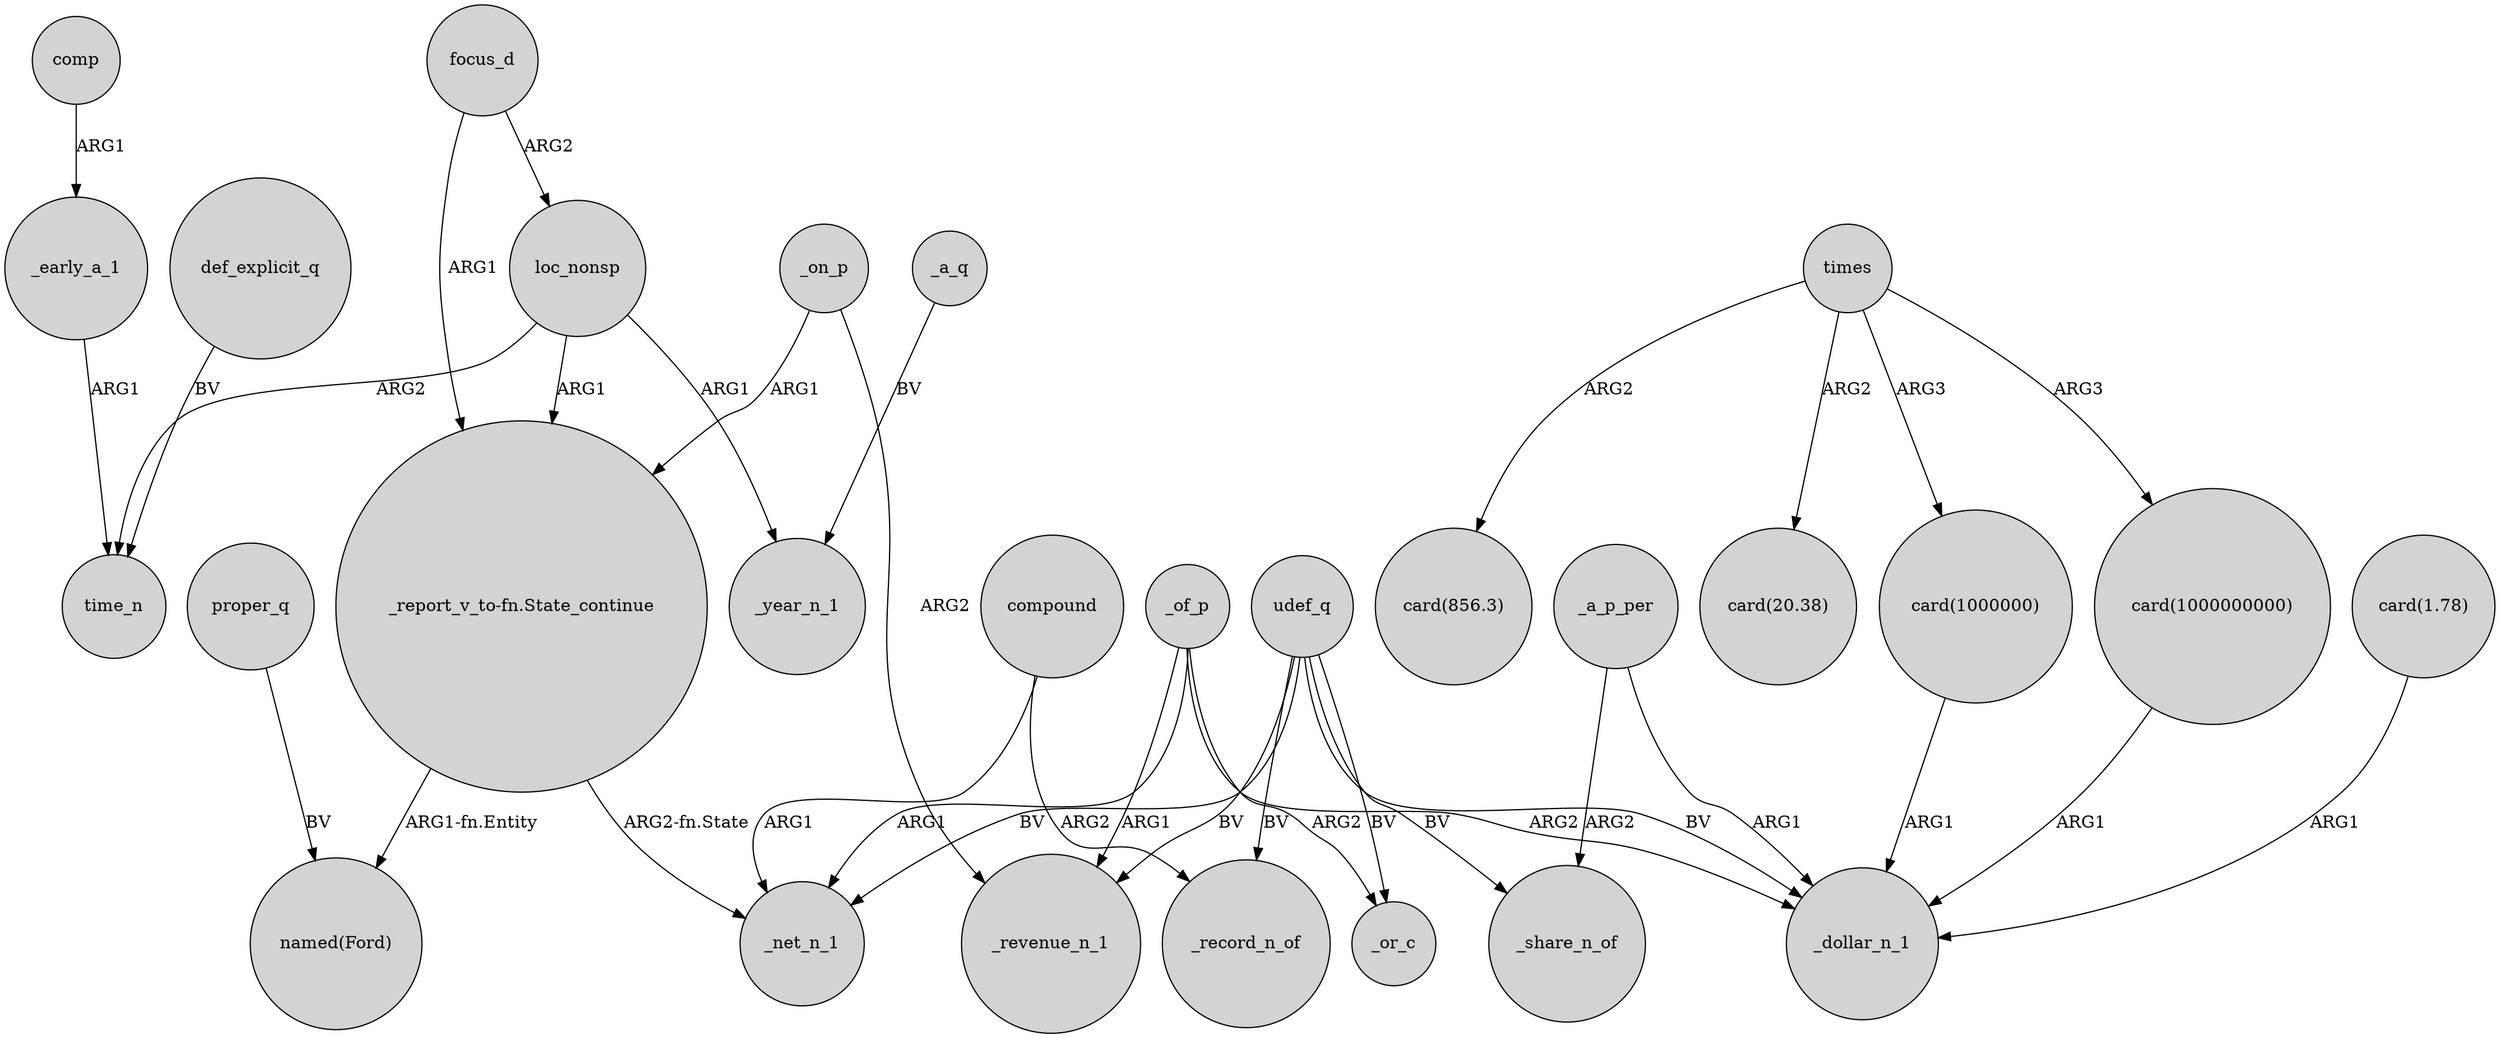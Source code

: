 digraph {
	node [shape=circle style=filled]
	_early_a_1 -> time_n [label=ARG1]
	"card(1000000000)" -> _dollar_n_1 [label=ARG1]
	proper_q -> "named(Ford)" [label=BV]
	udef_q -> _record_n_of [label=BV]
	loc_nonsp -> _year_n_1 [label=ARG1]
	"card(1.78)" -> _dollar_n_1 [label=ARG1]
	times -> "card(1000000)" [label=ARG3]
	_on_p -> _revenue_n_1 [label=ARG2]
	_of_p -> _revenue_n_1 [label=ARG1]
	comp -> _early_a_1 [label=ARG1]
	focus_d -> loc_nonsp [label=ARG2]
	compound -> _record_n_of [label=ARG2]
	times -> "card(1000000000)" [label=ARG3]
	_a_q -> _year_n_1 [label=BV]
	udef_q -> _revenue_n_1 [label=BV]
	udef_q -> _or_c [label=BV]
	loc_nonsp -> "_report_v_to-fn.State_continue" [label=ARG1]
	_a_p_per -> _share_n_of [label=ARG2]
	times -> "card(856.3)" [label=ARG2]
	udef_q -> _share_n_of [label=BV]
	udef_q -> _net_n_1 [label=BV]
	compound -> _net_n_1 [label=ARG1]
	udef_q -> _dollar_n_1 [label=BV]
	"card(1000000)" -> _dollar_n_1 [label=ARG1]
	_of_p -> _net_n_1 [label=ARG1]
	focus_d -> "_report_v_to-fn.State_continue" [label=ARG1]
	_a_p_per -> _dollar_n_1 [label=ARG1]
	def_explicit_q -> time_n [label=BV]
	_of_p -> _or_c [label=ARG2]
	loc_nonsp -> time_n [label=ARG2]
	_of_p -> _dollar_n_1 [label=ARG2]
	"_report_v_to-fn.State_continue" -> "named(Ford)" [label="ARG1-fn.Entity"]
	times -> "card(20.38)" [label=ARG2]
	_on_p -> "_report_v_to-fn.State_continue" [label=ARG1]
	"_report_v_to-fn.State_continue" -> _net_n_1 [label="ARG2-fn.State"]
}
